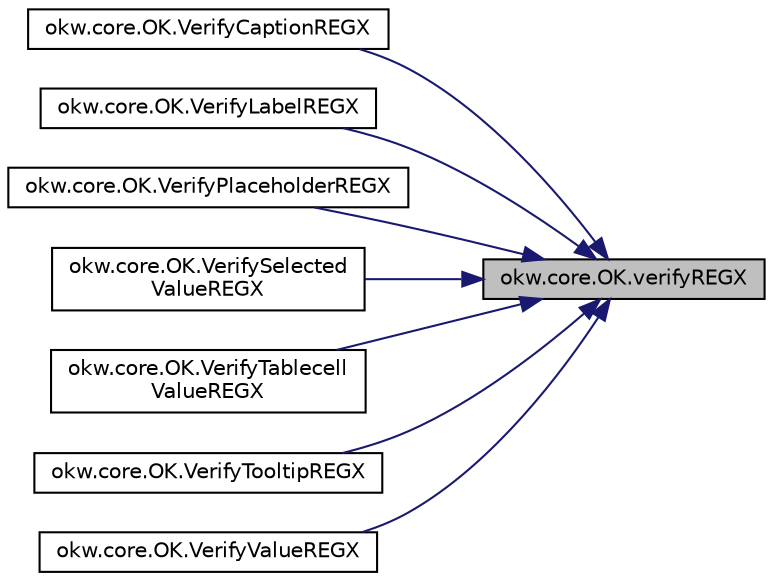 digraph "okw.core.OK.verifyREGX"
{
 // INTERACTIVE_SVG=YES
 // LATEX_PDF_SIZE
  edge [fontname="Helvetica",fontsize="10",labelfontname="Helvetica",labelfontsize="10"];
  node [fontname="Helvetica",fontsize="10",shape=record];
  rankdir="RL";
  Node1348 [label="okw.core.OK.verifyREGX",height=0.2,width=0.4,color="black", fillcolor="grey75", style="filled", fontcolor="black",tooltip=" "];
  Node1348 -> Node1349 [dir="back",color="midnightblue",fontsize="10",style="solid",fontname="Helvetica"];
  Node1349 [label="okw.core.OK.VerifyCaptionREGX",height=0.2,width=0.4,color="black", fillcolor="white", style="filled",URL="$classokw_1_1core_1_1_o_k.html#a7b0869a2a6df63be61899963dc35d768",tooltip="Überprüft die Überschrift des Objektes."];
  Node1348 -> Node1350 [dir="back",color="midnightblue",fontsize="10",style="solid",fontname="Helvetica"];
  Node1350 [label="okw.core.OK.VerifyLabelREGX",height=0.2,width=0.4,color="black", fillcolor="white", style="filled",URL="$classokw_1_1core_1_1_o_k.html#aeedf0dfdfe514b50ad774eb187a8cc34",tooltip="Überprüft die Überschrift des Objektes."];
  Node1348 -> Node1351 [dir="back",color="midnightblue",fontsize="10",style="solid",fontname="Helvetica"];
  Node1351 [label="okw.core.OK.VerifyPlaceholderREGX",height=0.2,width=0.4,color="black", fillcolor="white", style="filled",URL="$classokw_1_1core_1_1_o_k.html#a52a7e12864bb2fbf5c8578d3d25aabb5",tooltip="Überprüft den Platzhalter des Objektes."];
  Node1348 -> Node1352 [dir="back",color="midnightblue",fontsize="10",style="solid",fontname="Helvetica"];
  Node1352 [label="okw.core.OK.VerifySelected\lValueREGX",height=0.2,width=0.4,color="black", fillcolor="white", style="filled",URL="$classokw_1_1core_1_1_o_k.html#a53bc3562ca05078ebddbf5af03719d3f",tooltip="Vergleicht den ausgewählten Wert des gegebenen Listenobjekts mit dem erwarteten Wert."];
  Node1348 -> Node1353 [dir="back",color="midnightblue",fontsize="10",style="solid",fontname="Helvetica"];
  Node1353 [label="okw.core.OK.VerifyTablecell\lValueREGX",height=0.2,width=0.4,color="black", fillcolor="white", style="filled",URL="$classokw_1_1core_1_1_o_k.html#a84abe8cdf2426bde23d357c89a6822a6",tooltip="Vergleicht den Inhalt der gegebenen Tabellenzelle mit dem erwarteten Wert."];
  Node1348 -> Node1354 [dir="back",color="midnightblue",fontsize="10",style="solid",fontname="Helvetica"];
  Node1354 [label="okw.core.OK.VerifyTooltipREGX",height=0.2,width=0.4,color="black", fillcolor="white", style="filled",URL="$classokw_1_1core_1_1_o_k.html#a95d9d7b4bc22bd4deae5398394d90e3a",tooltip="Prüft den Standardwert eines Objektes (in den meisten Fällen ist dies der angezeigte Text)."];
  Node1348 -> Node1355 [dir="back",color="midnightblue",fontsize="10",style="solid",fontname="Helvetica"];
  Node1355 [label="okw.core.OK.VerifyValueREGX",height=0.2,width=0.4,color="black", fillcolor="white", style="filled",URL="$classokw_1_1core_1_1_o_k.html#acb6c973210e73f47ee34f9df6eac7f83",tooltip="Wichtig: Ein \"EMPTY\"-Wert ist ein ArrayList String welche keine Array-Elemte enthält,..."];
}
